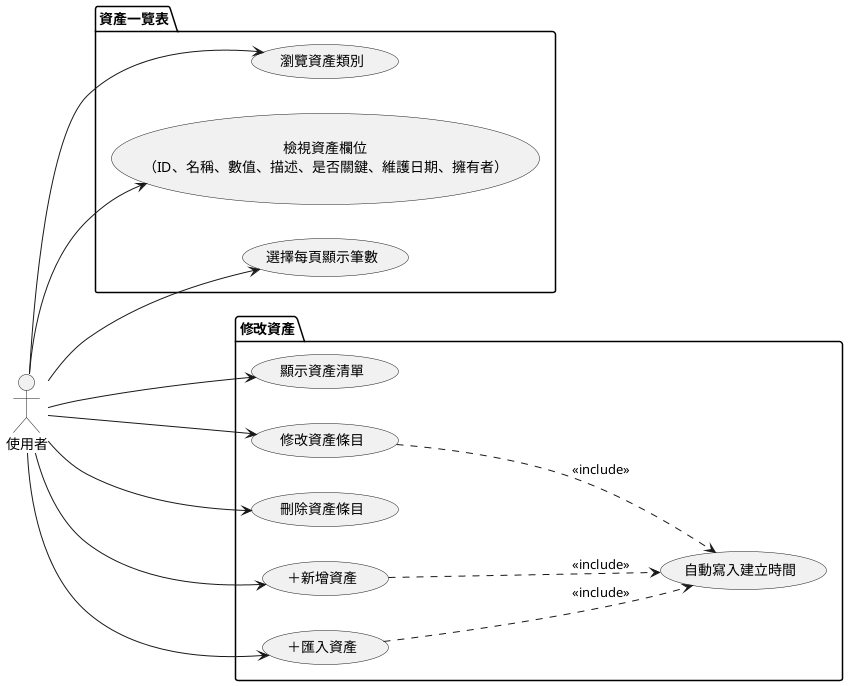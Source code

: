 @startuml

left to right direction

actor 使用者

package "資產一覽表" {
    usecase "瀏覽資產類別" as UC1
    usecase "檢視資產欄位\n（ID、名稱、數值、描述、是否關鍵、維護日期、擁有者）" as UC2
    usecase "選擇每頁顯示筆數" as UC3
}

package "修改資產" {
    usecase "顯示資產清單" as UC4
    usecase "修改資產條目" as UC5
    usecase "刪除資產條目" as UC6
    usecase "＋新增資產" as UC7
    usecase "＋匯入資產" as UC8
    usecase "自動寫入建立時間" as UC9
}

UC5 .down.> UC9 : <<include>>
UC7 .down.> UC9 : <<include>>
UC8 .down.> UC9 : <<include>>

使用者 --> UC1
使用者 --> UC2
使用者 --> UC3
使用者 --> UC4
使用者 --> UC5
使用者 --> UC6
使用者 --> UC7
使用者 --> UC8

@enduml
